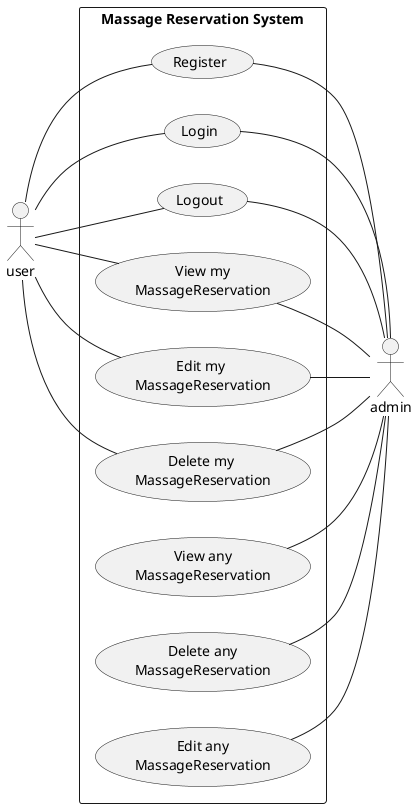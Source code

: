 @startuml 

left to right direction

rectangle "Massage Reservation System" as HBSys{
    usecase "Register" as register
    usecase "Login" as logIn
    usecase "Logout" as logOut
    usecase "View my\nMassageReservation" as viewmyMassageReservation
    usecase "Edit my \nMassageReservation" as editmyMassageReservation
    usecase "Delete my \nMassageReservation" as deletemyMassageReservation
    usecase "View any\nMassageReservation" as viewanyMassageReservation
    usecase "Delete any\nMassageReservation" as deleteanyMassageReservation
    usecase "Edit any\nMassageReservation" as editanyMassageReservation
}
user -- register
user -- logIn
user -- logOut
user -- viewmyMassageReservation
user -- deletemyMassageReservation
user -- editmyMassageReservation

register -- admin
logIn -- admin
logOut -- admin
viewmyMassageReservation -- admin
viewanyMassageReservation -- admin
editanyMassageReservation -- admin
deleteanyMassageReservation -- admin
deletemyMassageReservation -- admin
editmyMassageReservation -- admin


@enduml